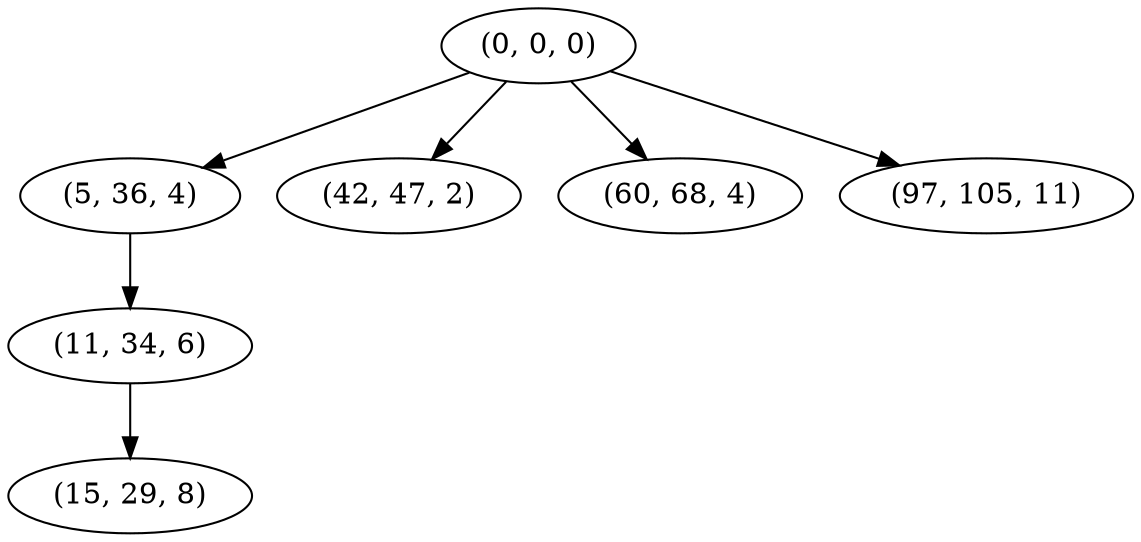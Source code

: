 digraph tree {
    "(0, 0, 0)";
    "(5, 36, 4)";
    "(11, 34, 6)";
    "(15, 29, 8)";
    "(42, 47, 2)";
    "(60, 68, 4)";
    "(97, 105, 11)";
    "(0, 0, 0)" -> "(5, 36, 4)";
    "(0, 0, 0)" -> "(42, 47, 2)";
    "(0, 0, 0)" -> "(60, 68, 4)";
    "(0, 0, 0)" -> "(97, 105, 11)";
    "(5, 36, 4)" -> "(11, 34, 6)";
    "(11, 34, 6)" -> "(15, 29, 8)";
}
